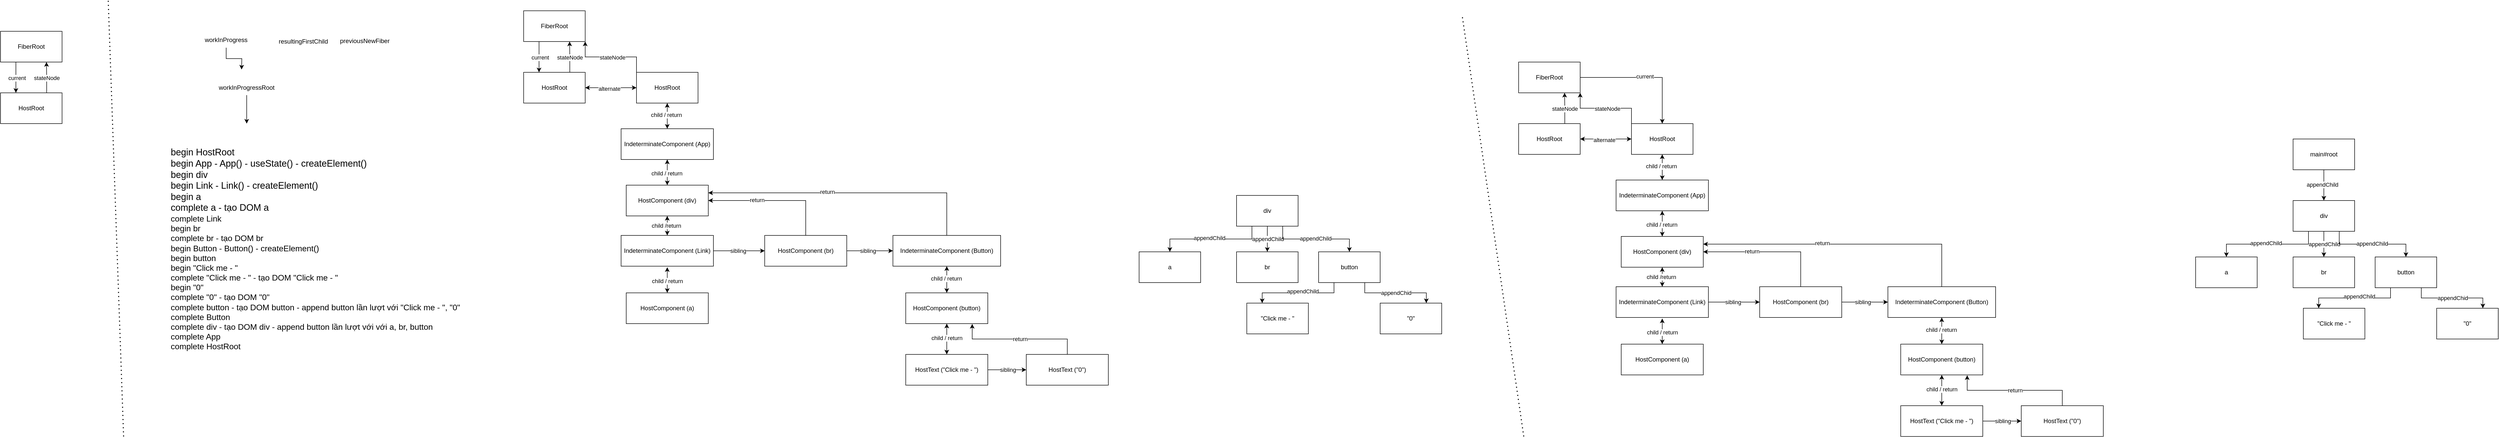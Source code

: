 <mxfile version="24.7.17">
  <diagram id="R2lEEEUBdFMjLlhIrx00" name="Page-1">
    <mxGraphModel dx="1376" dy="541" grid="1" gridSize="10" guides="1" tooltips="1" connect="1" arrows="1" fold="1" page="1" pageScale="1" pageWidth="850" pageHeight="1100" math="0" shadow="0" extFonts="Permanent Marker^https://fonts.googleapis.com/css?family=Permanent+Marker">
      <root>
        <mxCell id="0" />
        <mxCell id="1" parent="0" />
        <mxCell id="dUaIV0kOqCtZzh9622oY-28" style="edgeStyle=orthogonalEdgeStyle;rounded=0;orthogonalLoop=1;jettySize=auto;html=1;exitX=0.25;exitY=1;exitDx=0;exitDy=0;entryX=0.25;entryY=0;entryDx=0;entryDy=0;" edge="1" parent="1" source="dUaIV0kOqCtZzh9622oY-21" target="dUaIV0kOqCtZzh9622oY-22">
          <mxGeometry relative="1" as="geometry" />
        </mxCell>
        <mxCell id="dUaIV0kOqCtZzh9622oY-29" value="current" style="edgeLabel;html=1;align=center;verticalAlign=middle;resizable=0;points=[];" vertex="1" connectable="0" parent="dUaIV0kOqCtZzh9622oY-28">
          <mxGeometry x="0.009" y="2" relative="1" as="geometry">
            <mxPoint as="offset" />
          </mxGeometry>
        </mxCell>
        <mxCell id="dUaIV0kOqCtZzh9622oY-21" value="FiberRoot" style="rounded=0;whiteSpace=wrap;html=1;" vertex="1" parent="1">
          <mxGeometry x="530" y="120" width="120" height="60" as="geometry" />
        </mxCell>
        <mxCell id="dUaIV0kOqCtZzh9622oY-26" style="edgeStyle=orthogonalEdgeStyle;rounded=0;orthogonalLoop=1;jettySize=auto;html=1;exitX=0.75;exitY=0;exitDx=0;exitDy=0;" edge="1" parent="1" source="dUaIV0kOqCtZzh9622oY-22">
          <mxGeometry relative="1" as="geometry">
            <mxPoint x="619.571" y="180.0" as="targetPoint" />
          </mxGeometry>
        </mxCell>
        <mxCell id="dUaIV0kOqCtZzh9622oY-27" value="stateNode" style="edgeLabel;html=1;align=center;verticalAlign=middle;resizable=0;points=[];" vertex="1" connectable="0" parent="dUaIV0kOqCtZzh9622oY-26">
          <mxGeometry x="0.007" relative="1" as="geometry">
            <mxPoint y="1" as="offset" />
          </mxGeometry>
        </mxCell>
        <mxCell id="dUaIV0kOqCtZzh9622oY-22" value="HostRoot" style="rounded=0;whiteSpace=wrap;html=1;" vertex="1" parent="1">
          <mxGeometry x="530" y="240" width="120" height="60" as="geometry" />
        </mxCell>
        <mxCell id="dUaIV0kOqCtZzh9622oY-30" style="edgeStyle=orthogonalEdgeStyle;rounded=0;orthogonalLoop=1;jettySize=auto;html=1;exitX=0.25;exitY=1;exitDx=0;exitDy=0;entryX=0.25;entryY=0;entryDx=0;entryDy=0;" edge="1" parent="1" source="dUaIV0kOqCtZzh9622oY-32" target="dUaIV0kOqCtZzh9622oY-35">
          <mxGeometry relative="1" as="geometry" />
        </mxCell>
        <mxCell id="dUaIV0kOqCtZzh9622oY-31" value="current" style="edgeLabel;html=1;align=center;verticalAlign=middle;resizable=0;points=[];" vertex="1" connectable="0" parent="dUaIV0kOqCtZzh9622oY-30">
          <mxGeometry x="0.009" y="2" relative="1" as="geometry">
            <mxPoint as="offset" />
          </mxGeometry>
        </mxCell>
        <mxCell id="dUaIV0kOqCtZzh9622oY-32" value="FiberRoot" style="rounded=0;whiteSpace=wrap;html=1;" vertex="1" parent="1">
          <mxGeometry x="1550" y="80" width="120" height="60" as="geometry" />
        </mxCell>
        <mxCell id="dUaIV0kOqCtZzh9622oY-33" style="edgeStyle=orthogonalEdgeStyle;rounded=0;orthogonalLoop=1;jettySize=auto;html=1;exitX=0.75;exitY=0;exitDx=0;exitDy=0;" edge="1" parent="1" source="dUaIV0kOqCtZzh9622oY-35">
          <mxGeometry relative="1" as="geometry">
            <mxPoint x="1639.571" y="140.0" as="targetPoint" />
          </mxGeometry>
        </mxCell>
        <mxCell id="dUaIV0kOqCtZzh9622oY-34" value="stateNode" style="edgeLabel;html=1;align=center;verticalAlign=middle;resizable=0;points=[];" vertex="1" connectable="0" parent="dUaIV0kOqCtZzh9622oY-33">
          <mxGeometry x="0.007" relative="1" as="geometry">
            <mxPoint y="1" as="offset" />
          </mxGeometry>
        </mxCell>
        <mxCell id="dUaIV0kOqCtZzh9622oY-35" value="HostRoot" style="rounded=0;whiteSpace=wrap;html=1;" vertex="1" parent="1">
          <mxGeometry x="1550" y="200" width="120" height="60" as="geometry" />
        </mxCell>
        <mxCell id="dUaIV0kOqCtZzh9622oY-37" style="edgeStyle=orthogonalEdgeStyle;rounded=0;orthogonalLoop=1;jettySize=auto;html=1;exitX=0.5;exitY=1;exitDx=0;exitDy=0;" edge="1" parent="1" source="dUaIV0kOqCtZzh9622oY-36">
          <mxGeometry relative="1" as="geometry">
            <mxPoint x="1010" y="300.005" as="targetPoint" />
          </mxGeometry>
        </mxCell>
        <mxCell id="dUaIV0kOqCtZzh9622oY-36" value="workInProgressRoot" style="text;html=1;align=center;verticalAlign=middle;whiteSpace=wrap;rounded=0;" vertex="1" parent="1">
          <mxGeometry x="950" y="214.55" width="120" height="30" as="geometry" />
        </mxCell>
        <mxCell id="dUaIV0kOqCtZzh9622oY-38" value="HostRoot" style="whiteSpace=wrap;html=1;" vertex="1" parent="1">
          <mxGeometry x="1770" y="200" width="120" height="60" as="geometry" />
        </mxCell>
        <mxCell id="dUaIV0kOqCtZzh9622oY-39" value="workInProgress" style="text;html=1;align=center;verticalAlign=middle;whiteSpace=wrap;rounded=0;" vertex="1" parent="1">
          <mxGeometry x="910" y="122" width="120" height="30" as="geometry" />
        </mxCell>
        <mxCell id="dUaIV0kOqCtZzh9622oY-41" value="" style="endArrow=classic;startArrow=classic;html=1;rounded=0;entryX=0;entryY=0.5;entryDx=0;entryDy=0;" edge="1" parent="1" target="dUaIV0kOqCtZzh9622oY-38">
          <mxGeometry width="50" height="50" relative="1" as="geometry">
            <mxPoint x="1670" y="230" as="sourcePoint" />
            <mxPoint x="1720" y="180" as="targetPoint" />
          </mxGeometry>
        </mxCell>
        <mxCell id="dUaIV0kOqCtZzh9622oY-42" value="alternate" style="edgeLabel;html=1;align=center;verticalAlign=middle;resizable=0;points=[];" vertex="1" connectable="0" parent="dUaIV0kOqCtZzh9622oY-41">
          <mxGeometry x="-0.075" y="-2" relative="1" as="geometry">
            <mxPoint as="offset" />
          </mxGeometry>
        </mxCell>
        <mxCell id="dUaIV0kOqCtZzh9622oY-43" style="edgeStyle=orthogonalEdgeStyle;rounded=0;orthogonalLoop=1;jettySize=auto;html=1;exitX=0;exitY=0;exitDx=0;exitDy=0;entryX=1;entryY=1;entryDx=0;entryDy=0;" edge="1" parent="1" source="dUaIV0kOqCtZzh9622oY-38" target="dUaIV0kOqCtZzh9622oY-32">
          <mxGeometry relative="1" as="geometry">
            <mxPoint x="1668" y="150" as="targetPoint" />
          </mxGeometry>
        </mxCell>
        <mxCell id="dUaIV0kOqCtZzh9622oY-44" value="stateNode" style="edgeLabel;html=1;align=center;verticalAlign=middle;resizable=0;points=[];" vertex="1" connectable="0" parent="dUaIV0kOqCtZzh9622oY-43">
          <mxGeometry x="-0.037" y="1" relative="1" as="geometry">
            <mxPoint as="offset" />
          </mxGeometry>
        </mxCell>
        <mxCell id="dUaIV0kOqCtZzh9622oY-45" value="IndeterminateComponent (App)" style="whiteSpace=wrap;html=1;" vertex="1" parent="1">
          <mxGeometry x="1740" y="310" width="180" height="60" as="geometry" />
        </mxCell>
        <mxCell id="dUaIV0kOqCtZzh9622oY-49" value="HostComponent (div)" style="whiteSpace=wrap;html=1;" vertex="1" parent="1">
          <mxGeometry x="1750" y="420" width="160" height="60" as="geometry" />
        </mxCell>
        <mxCell id="dUaIV0kOqCtZzh9622oY-53" value="resultingFirstChild" style="text;html=1;align=center;verticalAlign=middle;resizable=0;points=[];autosize=1;strokeColor=none;fillColor=none;" vertex="1" parent="1">
          <mxGeometry x="1060" y="124.55" width="120" height="30" as="geometry" />
        </mxCell>
        <mxCell id="dUaIV0kOqCtZzh9622oY-59" style="edgeStyle=orthogonalEdgeStyle;rounded=0;orthogonalLoop=1;jettySize=auto;html=1;exitX=1;exitY=0.5;exitDx=0;exitDy=0;entryX=0;entryY=0.5;entryDx=0;entryDy=0;" edge="1" parent="1" source="dUaIV0kOqCtZzh9622oY-54" target="dUaIV0kOqCtZzh9622oY-58">
          <mxGeometry relative="1" as="geometry" />
        </mxCell>
        <mxCell id="dUaIV0kOqCtZzh9622oY-60" value="sibling" style="edgeLabel;html=1;align=center;verticalAlign=middle;resizable=0;points=[];" vertex="1" connectable="0" parent="dUaIV0kOqCtZzh9622oY-59">
          <mxGeometry x="-0.052" relative="1" as="geometry">
            <mxPoint as="offset" />
          </mxGeometry>
        </mxCell>
        <mxCell id="dUaIV0kOqCtZzh9622oY-54" value="IndeterminateComponent (Link)" style="whiteSpace=wrap;html=1;" vertex="1" parent="1">
          <mxGeometry x="1740" y="518" width="180" height="60" as="geometry" />
        </mxCell>
        <mxCell id="dUaIV0kOqCtZzh9622oY-56" value="previousNewFiber" style="text;whiteSpace=wrap;" vertex="1" parent="1">
          <mxGeometry x="1190" y="124.55" width="110" height="30" as="geometry" />
        </mxCell>
        <mxCell id="dUaIV0kOqCtZzh9622oY-62" style="edgeStyle=orthogonalEdgeStyle;rounded=0;orthogonalLoop=1;jettySize=auto;html=1;exitX=1;exitY=0.5;exitDx=0;exitDy=0;entryX=0;entryY=0.5;entryDx=0;entryDy=0;" edge="1" parent="1" source="dUaIV0kOqCtZzh9622oY-58" target="dUaIV0kOqCtZzh9622oY-61">
          <mxGeometry relative="1" as="geometry" />
        </mxCell>
        <mxCell id="dUaIV0kOqCtZzh9622oY-64" value="sibling" style="edgeLabel;html=1;align=center;verticalAlign=middle;resizable=0;points=[];" vertex="1" connectable="0" parent="dUaIV0kOqCtZzh9622oY-62">
          <mxGeometry x="-0.088" relative="1" as="geometry">
            <mxPoint as="offset" />
          </mxGeometry>
        </mxCell>
        <mxCell id="dUaIV0kOqCtZzh9622oY-81" style="edgeStyle=orthogonalEdgeStyle;rounded=0;orthogonalLoop=1;jettySize=auto;html=1;exitX=0.5;exitY=0;exitDx=0;exitDy=0;entryX=1;entryY=0.5;entryDx=0;entryDy=0;" edge="1" parent="1" source="dUaIV0kOqCtZzh9622oY-58" target="dUaIV0kOqCtZzh9622oY-49">
          <mxGeometry relative="1" as="geometry" />
        </mxCell>
        <mxCell id="dUaIV0kOqCtZzh9622oY-82" value="return" style="edgeLabel;html=1;align=center;verticalAlign=middle;resizable=0;points=[];" vertex="1" connectable="0" parent="dUaIV0kOqCtZzh9622oY-81">
          <mxGeometry x="0.263" y="-1" relative="1" as="geometry">
            <mxPoint as="offset" />
          </mxGeometry>
        </mxCell>
        <mxCell id="dUaIV0kOqCtZzh9622oY-58" value="HostComponent (br)" style="whiteSpace=wrap;html=1;" vertex="1" parent="1">
          <mxGeometry x="2020" y="518" width="160" height="60" as="geometry" />
        </mxCell>
        <mxCell id="dUaIV0kOqCtZzh9622oY-96" style="edgeStyle=orthogonalEdgeStyle;rounded=0;orthogonalLoop=1;jettySize=auto;html=1;exitX=0.5;exitY=0;exitDx=0;exitDy=0;entryX=1;entryY=0.25;entryDx=0;entryDy=0;" edge="1" parent="1" source="dUaIV0kOqCtZzh9622oY-61" target="dUaIV0kOqCtZzh9622oY-49">
          <mxGeometry relative="1" as="geometry" />
        </mxCell>
        <mxCell id="dUaIV0kOqCtZzh9622oY-97" value="return" style="edgeLabel;html=1;align=center;verticalAlign=middle;resizable=0;points=[];" vertex="1" connectable="0" parent="dUaIV0kOqCtZzh9622oY-96">
          <mxGeometry x="0.156" y="-2" relative="1" as="geometry">
            <mxPoint as="offset" />
          </mxGeometry>
        </mxCell>
        <mxCell id="dUaIV0kOqCtZzh9622oY-61" value="IndeterminateComponent (Button)" style="whiteSpace=wrap;html=1;" vertex="1" parent="1">
          <mxGeometry x="2270" y="518" width="210" height="60" as="geometry" />
        </mxCell>
        <mxCell id="dUaIV0kOqCtZzh9622oY-67" value="HostComponent (a)" style="whiteSpace=wrap;html=1;" vertex="1" parent="1">
          <mxGeometry x="1750" y="630" width="160" height="60" as="geometry" />
        </mxCell>
        <mxCell id="dUaIV0kOqCtZzh9622oY-70" value="a" style="whiteSpace=wrap;html=1;" vertex="1" parent="1">
          <mxGeometry x="2750" y="550" width="120" height="60" as="geometry" />
        </mxCell>
        <mxCell id="dUaIV0kOqCtZzh9622oY-74" value="" style="endArrow=classic;startArrow=classic;html=1;rounded=0;exitX=0.5;exitY=0;exitDx=0;exitDy=0;" edge="1" parent="1" source="dUaIV0kOqCtZzh9622oY-67">
          <mxGeometry width="50" height="50" relative="1" as="geometry">
            <mxPoint x="1830" y="618" as="sourcePoint" />
            <mxPoint x="1830" y="580" as="targetPoint" />
          </mxGeometry>
        </mxCell>
        <mxCell id="dUaIV0kOqCtZzh9622oY-76" value="child / return" style="edgeLabel;html=1;align=center;verticalAlign=middle;resizable=0;points=[];" vertex="1" connectable="0" parent="dUaIV0kOqCtZzh9622oY-74">
          <mxGeometry x="-0.079" relative="1" as="geometry">
            <mxPoint as="offset" />
          </mxGeometry>
        </mxCell>
        <mxCell id="dUaIV0kOqCtZzh9622oY-77" value="&lt;font style=&quot;font-size: 18px;&quot;&gt;begin HostRoot&lt;/font&gt;&lt;div&gt;&lt;font style=&quot;font-size: 18px;&quot;&gt;begin App - App() - useState() - createElement()&lt;br&gt;begin div&lt;br&gt;begin Link - Link() - createElement()&lt;br&gt;begin a&lt;/font&gt;&lt;/div&gt;&lt;div&gt;&lt;font style=&quot;font-size: 18px;&quot;&gt;complete a - tạo DOM a&lt;/font&gt;&lt;/div&gt;&lt;div&gt;&lt;font size=&quot;3&quot;&gt;complete Link&lt;/font&gt;&lt;/div&gt;&lt;div style=&quot;&quot;&gt;&lt;font size=&quot;3&quot;&gt;begin br&lt;/font&gt;&lt;/div&gt;&lt;div&gt;&lt;font size=&quot;3&quot;&gt;complete br - tạo DOM br&lt;/font&gt;&lt;/div&gt;&lt;div&gt;&lt;font size=&quot;3&quot;&gt;begin Button - Button() - createElement()&lt;br&gt;begin button&lt;br&gt;begin &quot;Click me - &quot;&lt;br&gt;complete &quot;Click me - &quot; - tạo DOM &quot;Click me - &quot;&lt;br&gt;begin &quot;0&quot;&lt;br&gt;complete &quot;0&quot; - t&lt;/font&gt;&lt;span style=&quot;background-color: initial;&quot;&gt;&lt;font size=&quot;3&quot;&gt;ạo DOM &quot;0&quot;&lt;/font&gt;&lt;/span&gt;&lt;/div&gt;&lt;div&gt;&lt;span style=&quot;background-color: initial;&quot;&gt;&lt;font size=&quot;3&quot;&gt;complete button - t&lt;/font&gt;&lt;/span&gt;&lt;span style=&quot;background-color: initial;&quot;&gt;&lt;font size=&quot;3&quot;&gt;ạo DOM button - append button l&lt;/font&gt;&lt;/span&gt;&lt;span style=&quot;background-color: initial;&quot;&gt;&lt;font size=&quot;3&quot;&gt;ần l&lt;/font&gt;&lt;/span&gt;&lt;span style=&quot;background-color: initial;&quot;&gt;&lt;font size=&quot;3&quot;&gt;ư&lt;/font&gt;&lt;/span&gt;&lt;span style=&quot;background-color: initial;&quot;&gt;&lt;font size=&quot;3&quot;&gt;ợt&amp;nbsp;&lt;/font&gt;&lt;/span&gt;&lt;span style=&quot;background-color: initial;&quot;&gt;&lt;font size=&quot;3&quot;&gt;v&lt;/font&gt;&lt;/span&gt;&lt;span style=&quot;background-color: initial;&quot;&gt;&lt;font size=&quot;3&quot;&gt;ới &quot;Click me - &quot;,&lt;/font&gt;&lt;/span&gt;&lt;span style=&quot;background-color: initial;&quot;&gt;&lt;font size=&quot;3&quot;&gt;&amp;nbsp;&quot;0&quot;&lt;/font&gt;&lt;/span&gt;&lt;/div&gt;&lt;div&gt;&lt;span style=&quot;background-color: initial;&quot;&gt;&lt;font size=&quot;3&quot;&gt;complete Button&lt;/font&gt;&lt;/span&gt;&lt;/div&gt;&lt;div&gt;&lt;span style=&quot;background-color: initial;&quot;&gt;&lt;font size=&quot;3&quot;&gt;complete div - t&lt;/font&gt;&lt;/span&gt;&lt;span style=&quot;background-color: initial;&quot;&gt;&lt;font size=&quot;3&quot;&gt;ạo DOM div - append button l&lt;/font&gt;&lt;/span&gt;&lt;span style=&quot;background-color: initial;&quot;&gt;&lt;font size=&quot;3&quot;&gt;ần l&lt;/font&gt;&lt;/span&gt;&lt;span style=&quot;background-color: initial;&quot;&gt;&lt;font size=&quot;3&quot;&gt;ư&lt;/font&gt;&lt;/span&gt;&lt;span style=&quot;background-color: initial;&quot;&gt;&lt;font size=&quot;3&quot;&gt;ợt v&lt;/font&gt;&lt;/span&gt;&lt;span style=&quot;background-color: initial;&quot;&gt;&lt;font size=&quot;3&quot;&gt;ới&amp;nbsp;&lt;/font&gt;&lt;/span&gt;&lt;span style=&quot;background-color: initial;&quot;&gt;&lt;font size=&quot;3&quot;&gt;v&lt;/font&gt;&lt;/span&gt;&lt;span style=&quot;background-color: initial;&quot;&gt;&lt;font size=&quot;3&quot;&gt;ới a, br, button&lt;/font&gt;&lt;/span&gt;&lt;/div&gt;&lt;div&gt;&lt;span style=&quot;background-color: initial;&quot;&gt;&lt;font size=&quot;3&quot;&gt;complete App&lt;br&gt;complete H&lt;/font&gt;&lt;/span&gt;&lt;span style=&quot;background-color: initial;&quot;&gt;&lt;font size=&quot;3&quot;&gt;ostRoot&lt;/font&gt;&lt;/span&gt;&lt;/div&gt;" style="text;html=1;align=left;verticalAlign=middle;resizable=0;points=[];autosize=1;strokeColor=none;fillColor=none;" vertex="1" parent="1">
          <mxGeometry x="860" y="340" width="590" height="410" as="geometry" />
        </mxCell>
        <mxCell id="dUaIV0kOqCtZzh9622oY-83" value="br" style="whiteSpace=wrap;html=1;" vertex="1" parent="1">
          <mxGeometry x="2940" y="550" width="120" height="60" as="geometry" />
        </mxCell>
        <mxCell id="dUaIV0kOqCtZzh9622oY-88" value="HostComponent (button)" style="whiteSpace=wrap;html=1;" vertex="1" parent="1">
          <mxGeometry x="2295" y="630" width="160" height="60" as="geometry" />
        </mxCell>
        <mxCell id="dUaIV0kOqCtZzh9622oY-92" value="" style="endArrow=classic;startArrow=classic;html=1;rounded=0;exitX=0.5;exitY=0;exitDx=0;exitDy=0;entryX=0.5;entryY=1;entryDx=0;entryDy=0;" edge="1" parent="1" source="dUaIV0kOqCtZzh9622oY-88" target="dUaIV0kOqCtZzh9622oY-61">
          <mxGeometry width="50" height="50" relative="1" as="geometry">
            <mxPoint x="2330" y="628" as="sourcePoint" />
            <mxPoint x="2370" y="590" as="targetPoint" />
          </mxGeometry>
        </mxCell>
        <mxCell id="dUaIV0kOqCtZzh9622oY-93" value="child / return" style="edgeLabel;html=1;align=center;verticalAlign=middle;resizable=0;points=[];" vertex="1" connectable="0" parent="dUaIV0kOqCtZzh9622oY-92">
          <mxGeometry x="0.082" y="1" relative="1" as="geometry">
            <mxPoint as="offset" />
          </mxGeometry>
        </mxCell>
        <mxCell id="dUaIV0kOqCtZzh9622oY-98" value="" style="endArrow=classic;startArrow=classic;html=1;rounded=0;entryX=0.5;entryY=1;entryDx=0;entryDy=0;exitX=0.5;exitY=0;exitDx=0;exitDy=0;" edge="1" parent="1" source="dUaIV0kOqCtZzh9622oY-54" target="dUaIV0kOqCtZzh9622oY-49">
          <mxGeometry width="50" height="50" relative="1" as="geometry">
            <mxPoint x="2180" y="510" as="sourcePoint" />
            <mxPoint x="2230" y="460" as="targetPoint" />
          </mxGeometry>
        </mxCell>
        <mxCell id="dUaIV0kOqCtZzh9622oY-99" value="child /return" style="edgeLabel;html=1;align=center;verticalAlign=middle;resizable=0;points=[];" vertex="1" connectable="0" parent="dUaIV0kOqCtZzh9622oY-98">
          <mxGeometry x="0.023" y="2" relative="1" as="geometry">
            <mxPoint as="offset" />
          </mxGeometry>
        </mxCell>
        <mxCell id="dUaIV0kOqCtZzh9622oY-100" value="" style="endArrow=classic;startArrow=classic;html=1;rounded=0;entryX=0.5;entryY=1;entryDx=0;entryDy=0;" edge="1" parent="1" source="dUaIV0kOqCtZzh9622oY-49" target="dUaIV0kOqCtZzh9622oY-45">
          <mxGeometry width="50" height="50" relative="1" as="geometry">
            <mxPoint x="2180" y="510" as="sourcePoint" />
            <mxPoint x="2230" y="460" as="targetPoint" />
          </mxGeometry>
        </mxCell>
        <mxCell id="dUaIV0kOqCtZzh9622oY-101" value="child / return" style="edgeLabel;html=1;align=center;verticalAlign=middle;resizable=0;points=[];" vertex="1" connectable="0" parent="dUaIV0kOqCtZzh9622oY-100">
          <mxGeometry x="-0.07" y="1" relative="1" as="geometry">
            <mxPoint as="offset" />
          </mxGeometry>
        </mxCell>
        <mxCell id="dUaIV0kOqCtZzh9622oY-102" value="" style="endArrow=classic;startArrow=classic;html=1;rounded=0;entryX=0.5;entryY=1;entryDx=0;entryDy=0;" edge="1" parent="1" source="dUaIV0kOqCtZzh9622oY-45" target="dUaIV0kOqCtZzh9622oY-38">
          <mxGeometry width="50" height="50" relative="1" as="geometry">
            <mxPoint x="2020" y="410" as="sourcePoint" />
            <mxPoint x="2070" y="360" as="targetPoint" />
          </mxGeometry>
        </mxCell>
        <mxCell id="dUaIV0kOqCtZzh9622oY-103" value="child / return" style="edgeLabel;html=1;align=center;verticalAlign=middle;resizable=0;points=[];" vertex="1" connectable="0" parent="dUaIV0kOqCtZzh9622oY-102">
          <mxGeometry x="0.092" y="2" relative="1" as="geometry">
            <mxPoint as="offset" />
          </mxGeometry>
        </mxCell>
        <mxCell id="dUaIV0kOqCtZzh9622oY-112" style="edgeStyle=orthogonalEdgeStyle;rounded=0;orthogonalLoop=1;jettySize=auto;html=1;exitX=1;exitY=0.5;exitDx=0;exitDy=0;entryX=0;entryY=0.5;entryDx=0;entryDy=0;" edge="1" parent="1" source="dUaIV0kOqCtZzh9622oY-104" target="dUaIV0kOqCtZzh9622oY-109">
          <mxGeometry relative="1" as="geometry" />
        </mxCell>
        <mxCell id="dUaIV0kOqCtZzh9622oY-113" value="sibling" style="edgeLabel;html=1;align=center;verticalAlign=middle;resizable=0;points=[];" vertex="1" connectable="0" parent="dUaIV0kOqCtZzh9622oY-112">
          <mxGeometry x="0.023" relative="1" as="geometry">
            <mxPoint as="offset" />
          </mxGeometry>
        </mxCell>
        <mxCell id="dUaIV0kOqCtZzh9622oY-104" value="HostText (&quot;Click me - &quot;)" style="whiteSpace=wrap;html=1;" vertex="1" parent="1">
          <mxGeometry x="2295" y="750" width="160" height="60" as="geometry" />
        </mxCell>
        <mxCell id="dUaIV0kOqCtZzh9622oY-107" value="" style="endArrow=classic;startArrow=classic;html=1;rounded=0;entryX=0.5;entryY=1;entryDx=0;entryDy=0;exitX=0.5;exitY=0;exitDx=0;exitDy=0;" edge="1" parent="1" source="dUaIV0kOqCtZzh9622oY-104" target="dUaIV0kOqCtZzh9622oY-88">
          <mxGeometry width="50" height="50" relative="1" as="geometry">
            <mxPoint x="2375" y="740" as="sourcePoint" />
            <mxPoint x="2410" y="620" as="targetPoint" />
          </mxGeometry>
        </mxCell>
        <mxCell id="dUaIV0kOqCtZzh9622oY-108" value="child / return" style="edgeLabel;html=1;align=center;verticalAlign=middle;resizable=0;points=[];" vertex="1" connectable="0" parent="dUaIV0kOqCtZzh9622oY-107">
          <mxGeometry x="0.091" relative="1" as="geometry">
            <mxPoint as="offset" />
          </mxGeometry>
        </mxCell>
        <mxCell id="dUaIV0kOqCtZzh9622oY-109" value="HostText (&quot;0&quot;)" style="whiteSpace=wrap;html=1;" vertex="1" parent="1">
          <mxGeometry x="2530" y="750" width="160" height="60" as="geometry" />
        </mxCell>
        <mxCell id="dUaIV0kOqCtZzh9622oY-110" style="edgeStyle=orthogonalEdgeStyle;rounded=0;orthogonalLoop=1;jettySize=auto;html=1;exitX=0.5;exitY=0;exitDx=0;exitDy=0;entryX=0.81;entryY=1.011;entryDx=0;entryDy=0;entryPerimeter=0;" edge="1" parent="1" source="dUaIV0kOqCtZzh9622oY-109" target="dUaIV0kOqCtZzh9622oY-88">
          <mxGeometry relative="1" as="geometry" />
        </mxCell>
        <mxCell id="dUaIV0kOqCtZzh9622oY-111" value="return" style="edgeLabel;html=1;align=center;verticalAlign=middle;resizable=0;points=[];" vertex="1" connectable="0" parent="dUaIV0kOqCtZzh9622oY-110">
          <mxGeometry x="0.003" relative="1" as="geometry">
            <mxPoint as="offset" />
          </mxGeometry>
        </mxCell>
        <mxCell id="dUaIV0kOqCtZzh9622oY-114" value="&quot;Click me - &quot;" style="whiteSpace=wrap;html=1;" vertex="1" parent="1">
          <mxGeometry x="2960" y="650" width="120" height="60" as="geometry" />
        </mxCell>
        <mxCell id="dUaIV0kOqCtZzh9622oY-117" style="edgeStyle=orthogonalEdgeStyle;rounded=0;orthogonalLoop=1;jettySize=auto;html=1;exitX=0.5;exitY=1;exitDx=0;exitDy=0;" edge="1" parent="1" source="dUaIV0kOqCtZzh9622oY-39">
          <mxGeometry relative="1" as="geometry">
            <mxPoint x="1000" y="194.55" as="targetPoint" />
          </mxGeometry>
        </mxCell>
        <mxCell id="dUaIV0kOqCtZzh9622oY-118" value="&quot;0&quot;" style="whiteSpace=wrap;html=1;" vertex="1" parent="1">
          <mxGeometry x="3220" y="650" width="120" height="60" as="geometry" />
        </mxCell>
        <mxCell id="dUaIV0kOqCtZzh9622oY-134" style="edgeStyle=orthogonalEdgeStyle;rounded=0;orthogonalLoop=1;jettySize=auto;html=1;exitX=0.25;exitY=1;exitDx=0;exitDy=0;entryX=0.25;entryY=0;entryDx=0;entryDy=0;" edge="1" parent="1" source="dUaIV0kOqCtZzh9622oY-123" target="dUaIV0kOqCtZzh9622oY-114">
          <mxGeometry relative="1" as="geometry" />
        </mxCell>
        <mxCell id="dUaIV0kOqCtZzh9622oY-135" value="appendChild" style="edgeLabel;html=1;align=center;verticalAlign=middle;resizable=0;points=[];" vertex="1" connectable="0" parent="dUaIV0kOqCtZzh9622oY-134">
          <mxGeometry x="-0.099" y="-3" relative="1" as="geometry">
            <mxPoint as="offset" />
          </mxGeometry>
        </mxCell>
        <mxCell id="dUaIV0kOqCtZzh9622oY-154" style="edgeStyle=orthogonalEdgeStyle;rounded=0;orthogonalLoop=1;jettySize=auto;html=1;exitX=0.75;exitY=1;exitDx=0;exitDy=0;entryX=0.75;entryY=0;entryDx=0;entryDy=0;" edge="1" parent="1" source="dUaIV0kOqCtZzh9622oY-123" target="dUaIV0kOqCtZzh9622oY-118">
          <mxGeometry relative="1" as="geometry" />
        </mxCell>
        <mxCell id="dUaIV0kOqCtZzh9622oY-155" value="appendChid" style="edgeLabel;html=1;align=center;verticalAlign=middle;resizable=0;points=[];" vertex="1" connectable="0" parent="dUaIV0kOqCtZzh9622oY-154">
          <mxGeometry x="0.004" relative="1" as="geometry">
            <mxPoint as="offset" />
          </mxGeometry>
        </mxCell>
        <mxCell id="dUaIV0kOqCtZzh9622oY-123" value="button" style="whiteSpace=wrap;html=1;" vertex="1" parent="1">
          <mxGeometry x="3100" y="550" width="120" height="60" as="geometry" />
        </mxCell>
        <mxCell id="dUaIV0kOqCtZzh9622oY-142" style="edgeStyle=orthogonalEdgeStyle;rounded=0;orthogonalLoop=1;jettySize=auto;html=1;exitX=0.5;exitY=1;exitDx=0;exitDy=0;entryX=0.5;entryY=0;entryDx=0;entryDy=0;" edge="1" parent="1" source="dUaIV0kOqCtZzh9622oY-138" target="dUaIV0kOqCtZzh9622oY-83">
          <mxGeometry relative="1" as="geometry" />
        </mxCell>
        <mxCell id="dUaIV0kOqCtZzh9622oY-147" value="appendChild" style="edgeLabel;html=1;align=center;verticalAlign=middle;resizable=0;points=[];" vertex="1" connectable="0" parent="dUaIV0kOqCtZzh9622oY-142">
          <mxGeometry x="-0.025" y="1" relative="1" as="geometry">
            <mxPoint as="offset" />
          </mxGeometry>
        </mxCell>
        <mxCell id="dUaIV0kOqCtZzh9622oY-144" style="edgeStyle=orthogonalEdgeStyle;rounded=0;orthogonalLoop=1;jettySize=auto;html=1;exitX=0.75;exitY=1;exitDx=0;exitDy=0;entryX=0.5;entryY=0;entryDx=0;entryDy=0;" edge="1" parent="1" source="dUaIV0kOqCtZzh9622oY-138" target="dUaIV0kOqCtZzh9622oY-123">
          <mxGeometry relative="1" as="geometry" />
        </mxCell>
        <mxCell id="dUaIV0kOqCtZzh9622oY-148" value="appendChild" style="edgeLabel;html=1;align=center;verticalAlign=middle;resizable=0;points=[];" vertex="1" connectable="0" parent="dUaIV0kOqCtZzh9622oY-144">
          <mxGeometry x="0.001" y="1" relative="1" as="geometry">
            <mxPoint x="-1" as="offset" />
          </mxGeometry>
        </mxCell>
        <mxCell id="dUaIV0kOqCtZzh9622oY-145" style="edgeStyle=orthogonalEdgeStyle;rounded=0;orthogonalLoop=1;jettySize=auto;html=1;exitX=0.25;exitY=1;exitDx=0;exitDy=0;entryX=0.5;entryY=0;entryDx=0;entryDy=0;" edge="1" parent="1" source="dUaIV0kOqCtZzh9622oY-138" target="dUaIV0kOqCtZzh9622oY-70">
          <mxGeometry relative="1" as="geometry" />
        </mxCell>
        <mxCell id="dUaIV0kOqCtZzh9622oY-146" value="appendChild" style="edgeLabel;html=1;align=center;verticalAlign=middle;resizable=0;points=[];" vertex="1" connectable="0" parent="dUaIV0kOqCtZzh9622oY-145">
          <mxGeometry x="0.027" y="-2" relative="1" as="geometry">
            <mxPoint as="offset" />
          </mxGeometry>
        </mxCell>
        <mxCell id="dUaIV0kOqCtZzh9622oY-138" value="div" style="whiteSpace=wrap;html=1;" vertex="1" parent="1">
          <mxGeometry x="2940" y="440" width="120" height="60" as="geometry" />
        </mxCell>
        <mxCell id="dUaIV0kOqCtZzh9622oY-186" style="edgeStyle=orthogonalEdgeStyle;rounded=0;orthogonalLoop=1;jettySize=auto;html=1;exitX=1;exitY=0.5;exitDx=0;exitDy=0;entryX=0.5;entryY=0;entryDx=0;entryDy=0;" edge="1" parent="1" source="dUaIV0kOqCtZzh9622oY-188" target="dUaIV0kOqCtZzh9622oY-192">
          <mxGeometry relative="1" as="geometry" />
        </mxCell>
        <mxCell id="dUaIV0kOqCtZzh9622oY-187" value="current" style="edgeLabel;html=1;align=center;verticalAlign=middle;resizable=0;points=[];" vertex="1" connectable="0" parent="dUaIV0kOqCtZzh9622oY-186">
          <mxGeometry x="0.009" y="2" relative="1" as="geometry">
            <mxPoint as="offset" />
          </mxGeometry>
        </mxCell>
        <mxCell id="dUaIV0kOqCtZzh9622oY-188" value="FiberRoot" style="rounded=0;whiteSpace=wrap;html=1;" vertex="1" parent="1">
          <mxGeometry x="3490" y="180" width="120" height="60" as="geometry" />
        </mxCell>
        <mxCell id="dUaIV0kOqCtZzh9622oY-189" style="edgeStyle=orthogonalEdgeStyle;rounded=0;orthogonalLoop=1;jettySize=auto;html=1;exitX=0.75;exitY=0;exitDx=0;exitDy=0;" edge="1" parent="1" source="dUaIV0kOqCtZzh9622oY-191">
          <mxGeometry relative="1" as="geometry">
            <mxPoint x="3579.571" y="240.0" as="targetPoint" />
          </mxGeometry>
        </mxCell>
        <mxCell id="dUaIV0kOqCtZzh9622oY-190" value="stateNode" style="edgeLabel;html=1;align=center;verticalAlign=middle;resizable=0;points=[];" vertex="1" connectable="0" parent="dUaIV0kOqCtZzh9622oY-189">
          <mxGeometry x="0.007" relative="1" as="geometry">
            <mxPoint y="1" as="offset" />
          </mxGeometry>
        </mxCell>
        <mxCell id="dUaIV0kOqCtZzh9622oY-191" value="HostRoot" style="rounded=0;whiteSpace=wrap;html=1;" vertex="1" parent="1">
          <mxGeometry x="3490" y="300" width="120" height="60" as="geometry" />
        </mxCell>
        <mxCell id="dUaIV0kOqCtZzh9622oY-192" value="HostRoot" style="whiteSpace=wrap;html=1;" vertex="1" parent="1">
          <mxGeometry x="3710" y="300" width="120" height="60" as="geometry" />
        </mxCell>
        <mxCell id="dUaIV0kOqCtZzh9622oY-193" value="" style="endArrow=classic;startArrow=classic;html=1;rounded=0;entryX=0;entryY=0.5;entryDx=0;entryDy=0;" edge="1" parent="1" target="dUaIV0kOqCtZzh9622oY-192">
          <mxGeometry width="50" height="50" relative="1" as="geometry">
            <mxPoint x="3610" y="330" as="sourcePoint" />
            <mxPoint x="3660" y="280" as="targetPoint" />
          </mxGeometry>
        </mxCell>
        <mxCell id="dUaIV0kOqCtZzh9622oY-194" value="alternate" style="edgeLabel;html=1;align=center;verticalAlign=middle;resizable=0;points=[];" vertex="1" connectable="0" parent="dUaIV0kOqCtZzh9622oY-193">
          <mxGeometry x="-0.075" y="-2" relative="1" as="geometry">
            <mxPoint as="offset" />
          </mxGeometry>
        </mxCell>
        <mxCell id="dUaIV0kOqCtZzh9622oY-195" style="edgeStyle=orthogonalEdgeStyle;rounded=0;orthogonalLoop=1;jettySize=auto;html=1;exitX=0;exitY=0;exitDx=0;exitDy=0;entryX=1;entryY=1;entryDx=0;entryDy=0;" edge="1" parent="1" source="dUaIV0kOqCtZzh9622oY-192" target="dUaIV0kOqCtZzh9622oY-188">
          <mxGeometry relative="1" as="geometry">
            <mxPoint x="3608" y="250" as="targetPoint" />
          </mxGeometry>
        </mxCell>
        <mxCell id="dUaIV0kOqCtZzh9622oY-196" value="stateNode" style="edgeLabel;html=1;align=center;verticalAlign=middle;resizable=0;points=[];" vertex="1" connectable="0" parent="dUaIV0kOqCtZzh9622oY-195">
          <mxGeometry x="-0.037" y="1" relative="1" as="geometry">
            <mxPoint as="offset" />
          </mxGeometry>
        </mxCell>
        <mxCell id="dUaIV0kOqCtZzh9622oY-197" value="IndeterminateComponent (App)" style="whiteSpace=wrap;html=1;" vertex="1" parent="1">
          <mxGeometry x="3680" y="410" width="180" height="60" as="geometry" />
        </mxCell>
        <mxCell id="dUaIV0kOqCtZzh9622oY-198" value="HostComponent (div)" style="whiteSpace=wrap;html=1;" vertex="1" parent="1">
          <mxGeometry x="3690" y="520" width="160" height="60" as="geometry" />
        </mxCell>
        <mxCell id="dUaIV0kOqCtZzh9622oY-199" style="edgeStyle=orthogonalEdgeStyle;rounded=0;orthogonalLoop=1;jettySize=auto;html=1;exitX=1;exitY=0.5;exitDx=0;exitDy=0;entryX=0;entryY=0.5;entryDx=0;entryDy=0;" edge="1" parent="1" source="dUaIV0kOqCtZzh9622oY-201" target="dUaIV0kOqCtZzh9622oY-206">
          <mxGeometry relative="1" as="geometry" />
        </mxCell>
        <mxCell id="dUaIV0kOqCtZzh9622oY-200" value="sibling" style="edgeLabel;html=1;align=center;verticalAlign=middle;resizable=0;points=[];" vertex="1" connectable="0" parent="dUaIV0kOqCtZzh9622oY-199">
          <mxGeometry x="-0.052" relative="1" as="geometry">
            <mxPoint as="offset" />
          </mxGeometry>
        </mxCell>
        <mxCell id="dUaIV0kOqCtZzh9622oY-201" value="IndeterminateComponent (Link)" style="whiteSpace=wrap;html=1;" vertex="1" parent="1">
          <mxGeometry x="3680" y="618" width="180" height="60" as="geometry" />
        </mxCell>
        <mxCell id="dUaIV0kOqCtZzh9622oY-202" style="edgeStyle=orthogonalEdgeStyle;rounded=0;orthogonalLoop=1;jettySize=auto;html=1;exitX=1;exitY=0.5;exitDx=0;exitDy=0;entryX=0;entryY=0.5;entryDx=0;entryDy=0;" edge="1" parent="1" source="dUaIV0kOqCtZzh9622oY-206" target="dUaIV0kOqCtZzh9622oY-209">
          <mxGeometry relative="1" as="geometry" />
        </mxCell>
        <mxCell id="dUaIV0kOqCtZzh9622oY-203" value="sibling" style="edgeLabel;html=1;align=center;verticalAlign=middle;resizable=0;points=[];" vertex="1" connectable="0" parent="dUaIV0kOqCtZzh9622oY-202">
          <mxGeometry x="-0.088" relative="1" as="geometry">
            <mxPoint as="offset" />
          </mxGeometry>
        </mxCell>
        <mxCell id="dUaIV0kOqCtZzh9622oY-204" style="edgeStyle=orthogonalEdgeStyle;rounded=0;orthogonalLoop=1;jettySize=auto;html=1;exitX=0.5;exitY=0;exitDx=0;exitDy=0;entryX=1;entryY=0.5;entryDx=0;entryDy=0;" edge="1" parent="1" source="dUaIV0kOqCtZzh9622oY-206" target="dUaIV0kOqCtZzh9622oY-198">
          <mxGeometry relative="1" as="geometry" />
        </mxCell>
        <mxCell id="dUaIV0kOqCtZzh9622oY-205" value="return" style="edgeLabel;html=1;align=center;verticalAlign=middle;resizable=0;points=[];" vertex="1" connectable="0" parent="dUaIV0kOqCtZzh9622oY-204">
          <mxGeometry x="0.263" y="-1" relative="1" as="geometry">
            <mxPoint as="offset" />
          </mxGeometry>
        </mxCell>
        <mxCell id="dUaIV0kOqCtZzh9622oY-206" value="HostComponent (br)" style="whiteSpace=wrap;html=1;" vertex="1" parent="1">
          <mxGeometry x="3960" y="618" width="160" height="60" as="geometry" />
        </mxCell>
        <mxCell id="dUaIV0kOqCtZzh9622oY-207" style="edgeStyle=orthogonalEdgeStyle;rounded=0;orthogonalLoop=1;jettySize=auto;html=1;exitX=0.5;exitY=0;exitDx=0;exitDy=0;entryX=1;entryY=0.25;entryDx=0;entryDy=0;" edge="1" parent="1" source="dUaIV0kOqCtZzh9622oY-209" target="dUaIV0kOqCtZzh9622oY-198">
          <mxGeometry relative="1" as="geometry" />
        </mxCell>
        <mxCell id="dUaIV0kOqCtZzh9622oY-208" value="return" style="edgeLabel;html=1;align=center;verticalAlign=middle;resizable=0;points=[];" vertex="1" connectable="0" parent="dUaIV0kOqCtZzh9622oY-207">
          <mxGeometry x="0.156" y="-2" relative="1" as="geometry">
            <mxPoint as="offset" />
          </mxGeometry>
        </mxCell>
        <mxCell id="dUaIV0kOqCtZzh9622oY-209" value="IndeterminateComponent (Button)" style="whiteSpace=wrap;html=1;" vertex="1" parent="1">
          <mxGeometry x="4210" y="618" width="210" height="60" as="geometry" />
        </mxCell>
        <mxCell id="dUaIV0kOqCtZzh9622oY-210" value="HostComponent (a)" style="whiteSpace=wrap;html=1;" vertex="1" parent="1">
          <mxGeometry x="3690" y="730" width="160" height="60" as="geometry" />
        </mxCell>
        <mxCell id="dUaIV0kOqCtZzh9622oY-211" value="" style="endArrow=classic;startArrow=classic;html=1;rounded=0;exitX=0.5;exitY=0;exitDx=0;exitDy=0;" edge="1" parent="1" source="dUaIV0kOqCtZzh9622oY-210">
          <mxGeometry width="50" height="50" relative="1" as="geometry">
            <mxPoint x="3770" y="718" as="sourcePoint" />
            <mxPoint x="3770" y="680" as="targetPoint" />
          </mxGeometry>
        </mxCell>
        <mxCell id="dUaIV0kOqCtZzh9622oY-212" value="child / return" style="edgeLabel;html=1;align=center;verticalAlign=middle;resizable=0;points=[];" vertex="1" connectable="0" parent="dUaIV0kOqCtZzh9622oY-211">
          <mxGeometry x="-0.079" relative="1" as="geometry">
            <mxPoint as="offset" />
          </mxGeometry>
        </mxCell>
        <mxCell id="dUaIV0kOqCtZzh9622oY-213" value="HostComponent (button)" style="whiteSpace=wrap;html=1;" vertex="1" parent="1">
          <mxGeometry x="4235" y="730" width="160" height="60" as="geometry" />
        </mxCell>
        <mxCell id="dUaIV0kOqCtZzh9622oY-214" value="" style="endArrow=classic;startArrow=classic;html=1;rounded=0;exitX=0.5;exitY=0;exitDx=0;exitDy=0;entryX=0.5;entryY=1;entryDx=0;entryDy=0;" edge="1" parent="1" source="dUaIV0kOqCtZzh9622oY-213" target="dUaIV0kOqCtZzh9622oY-209">
          <mxGeometry width="50" height="50" relative="1" as="geometry">
            <mxPoint x="4270" y="728" as="sourcePoint" />
            <mxPoint x="4310" y="690" as="targetPoint" />
          </mxGeometry>
        </mxCell>
        <mxCell id="dUaIV0kOqCtZzh9622oY-215" value="child / return" style="edgeLabel;html=1;align=center;verticalAlign=middle;resizable=0;points=[];" vertex="1" connectable="0" parent="dUaIV0kOqCtZzh9622oY-214">
          <mxGeometry x="0.082" y="1" relative="1" as="geometry">
            <mxPoint as="offset" />
          </mxGeometry>
        </mxCell>
        <mxCell id="dUaIV0kOqCtZzh9622oY-216" value="" style="endArrow=classic;startArrow=classic;html=1;rounded=0;entryX=0.5;entryY=1;entryDx=0;entryDy=0;exitX=0.5;exitY=0;exitDx=0;exitDy=0;" edge="1" parent="1" source="dUaIV0kOqCtZzh9622oY-201" target="dUaIV0kOqCtZzh9622oY-198">
          <mxGeometry width="50" height="50" relative="1" as="geometry">
            <mxPoint x="4120" y="610" as="sourcePoint" />
            <mxPoint x="4170" y="560" as="targetPoint" />
          </mxGeometry>
        </mxCell>
        <mxCell id="dUaIV0kOqCtZzh9622oY-217" value="child /return" style="edgeLabel;html=1;align=center;verticalAlign=middle;resizable=0;points=[];" vertex="1" connectable="0" parent="dUaIV0kOqCtZzh9622oY-216">
          <mxGeometry x="0.023" y="2" relative="1" as="geometry">
            <mxPoint as="offset" />
          </mxGeometry>
        </mxCell>
        <mxCell id="dUaIV0kOqCtZzh9622oY-218" value="" style="endArrow=classic;startArrow=classic;html=1;rounded=0;entryX=0.5;entryY=1;entryDx=0;entryDy=0;" edge="1" parent="1" source="dUaIV0kOqCtZzh9622oY-198" target="dUaIV0kOqCtZzh9622oY-197">
          <mxGeometry width="50" height="50" relative="1" as="geometry">
            <mxPoint x="4120" y="610" as="sourcePoint" />
            <mxPoint x="4170" y="560" as="targetPoint" />
          </mxGeometry>
        </mxCell>
        <mxCell id="dUaIV0kOqCtZzh9622oY-219" value="child / return" style="edgeLabel;html=1;align=center;verticalAlign=middle;resizable=0;points=[];" vertex="1" connectable="0" parent="dUaIV0kOqCtZzh9622oY-218">
          <mxGeometry x="-0.07" y="1" relative="1" as="geometry">
            <mxPoint as="offset" />
          </mxGeometry>
        </mxCell>
        <mxCell id="dUaIV0kOqCtZzh9622oY-220" value="" style="endArrow=classic;startArrow=classic;html=1;rounded=0;entryX=0.5;entryY=1;entryDx=0;entryDy=0;" edge="1" parent="1" source="dUaIV0kOqCtZzh9622oY-197" target="dUaIV0kOqCtZzh9622oY-192">
          <mxGeometry width="50" height="50" relative="1" as="geometry">
            <mxPoint x="3960" y="510" as="sourcePoint" />
            <mxPoint x="4010" y="460" as="targetPoint" />
          </mxGeometry>
        </mxCell>
        <mxCell id="dUaIV0kOqCtZzh9622oY-221" value="child / return" style="edgeLabel;html=1;align=center;verticalAlign=middle;resizable=0;points=[];" vertex="1" connectable="0" parent="dUaIV0kOqCtZzh9622oY-220">
          <mxGeometry x="0.092" y="2" relative="1" as="geometry">
            <mxPoint as="offset" />
          </mxGeometry>
        </mxCell>
        <mxCell id="dUaIV0kOqCtZzh9622oY-222" style="edgeStyle=orthogonalEdgeStyle;rounded=0;orthogonalLoop=1;jettySize=auto;html=1;exitX=1;exitY=0.5;exitDx=0;exitDy=0;entryX=0;entryY=0.5;entryDx=0;entryDy=0;" edge="1" parent="1" source="dUaIV0kOqCtZzh9622oY-224" target="dUaIV0kOqCtZzh9622oY-227">
          <mxGeometry relative="1" as="geometry" />
        </mxCell>
        <mxCell id="dUaIV0kOqCtZzh9622oY-223" value="sibling" style="edgeLabel;html=1;align=center;verticalAlign=middle;resizable=0;points=[];" vertex="1" connectable="0" parent="dUaIV0kOqCtZzh9622oY-222">
          <mxGeometry x="0.023" relative="1" as="geometry">
            <mxPoint as="offset" />
          </mxGeometry>
        </mxCell>
        <mxCell id="dUaIV0kOqCtZzh9622oY-224" value="HostText (&quot;Click me - &quot;)" style="whiteSpace=wrap;html=1;" vertex="1" parent="1">
          <mxGeometry x="4235" y="850" width="160" height="60" as="geometry" />
        </mxCell>
        <mxCell id="dUaIV0kOqCtZzh9622oY-225" value="" style="endArrow=classic;startArrow=classic;html=1;rounded=0;entryX=0.5;entryY=1;entryDx=0;entryDy=0;exitX=0.5;exitY=0;exitDx=0;exitDy=0;" edge="1" parent="1" source="dUaIV0kOqCtZzh9622oY-224" target="dUaIV0kOqCtZzh9622oY-213">
          <mxGeometry width="50" height="50" relative="1" as="geometry">
            <mxPoint x="4315" y="840" as="sourcePoint" />
            <mxPoint x="4350" y="720" as="targetPoint" />
          </mxGeometry>
        </mxCell>
        <mxCell id="dUaIV0kOqCtZzh9622oY-226" value="child / return" style="edgeLabel;html=1;align=center;verticalAlign=middle;resizable=0;points=[];" vertex="1" connectable="0" parent="dUaIV0kOqCtZzh9622oY-225">
          <mxGeometry x="0.091" relative="1" as="geometry">
            <mxPoint as="offset" />
          </mxGeometry>
        </mxCell>
        <mxCell id="dUaIV0kOqCtZzh9622oY-227" value="HostText (&quot;0&quot;)" style="whiteSpace=wrap;html=1;" vertex="1" parent="1">
          <mxGeometry x="4470" y="850" width="160" height="60" as="geometry" />
        </mxCell>
        <mxCell id="dUaIV0kOqCtZzh9622oY-228" style="edgeStyle=orthogonalEdgeStyle;rounded=0;orthogonalLoop=1;jettySize=auto;html=1;exitX=0.5;exitY=0;exitDx=0;exitDy=0;entryX=0.81;entryY=1.011;entryDx=0;entryDy=0;entryPerimeter=0;" edge="1" parent="1" source="dUaIV0kOqCtZzh9622oY-227" target="dUaIV0kOqCtZzh9622oY-213">
          <mxGeometry relative="1" as="geometry" />
        </mxCell>
        <mxCell id="dUaIV0kOqCtZzh9622oY-229" value="return" style="edgeLabel;html=1;align=center;verticalAlign=middle;resizable=0;points=[];" vertex="1" connectable="0" parent="dUaIV0kOqCtZzh9622oY-228">
          <mxGeometry x="0.003" relative="1" as="geometry">
            <mxPoint as="offset" />
          </mxGeometry>
        </mxCell>
        <mxCell id="dUaIV0kOqCtZzh9622oY-230" value="a" style="whiteSpace=wrap;html=1;" vertex="1" parent="1">
          <mxGeometry x="4810" y="560" width="120" height="60" as="geometry" />
        </mxCell>
        <mxCell id="dUaIV0kOqCtZzh9622oY-231" value="br" style="whiteSpace=wrap;html=1;" vertex="1" parent="1">
          <mxGeometry x="5000" y="560" width="120" height="60" as="geometry" />
        </mxCell>
        <mxCell id="dUaIV0kOqCtZzh9622oY-232" value="&quot;Click me - &quot;" style="whiteSpace=wrap;html=1;" vertex="1" parent="1">
          <mxGeometry x="5020" y="660" width="120" height="60" as="geometry" />
        </mxCell>
        <mxCell id="dUaIV0kOqCtZzh9622oY-233" value="&quot;0&quot;" style="whiteSpace=wrap;html=1;" vertex="1" parent="1">
          <mxGeometry x="5280" y="660" width="120" height="60" as="geometry" />
        </mxCell>
        <mxCell id="dUaIV0kOqCtZzh9622oY-234" style="edgeStyle=orthogonalEdgeStyle;rounded=0;orthogonalLoop=1;jettySize=auto;html=1;exitX=0.25;exitY=1;exitDx=0;exitDy=0;entryX=0.25;entryY=0;entryDx=0;entryDy=0;" edge="1" parent="1" source="dUaIV0kOqCtZzh9622oY-238" target="dUaIV0kOqCtZzh9622oY-232">
          <mxGeometry relative="1" as="geometry" />
        </mxCell>
        <mxCell id="dUaIV0kOqCtZzh9622oY-235" value="appendChild" style="edgeLabel;html=1;align=center;verticalAlign=middle;resizable=0;points=[];" vertex="1" connectable="0" parent="dUaIV0kOqCtZzh9622oY-234">
          <mxGeometry x="-0.099" y="-3" relative="1" as="geometry">
            <mxPoint as="offset" />
          </mxGeometry>
        </mxCell>
        <mxCell id="dUaIV0kOqCtZzh9622oY-236" style="edgeStyle=orthogonalEdgeStyle;rounded=0;orthogonalLoop=1;jettySize=auto;html=1;exitX=0.75;exitY=1;exitDx=0;exitDy=0;entryX=0.75;entryY=0;entryDx=0;entryDy=0;" edge="1" parent="1" source="dUaIV0kOqCtZzh9622oY-238" target="dUaIV0kOqCtZzh9622oY-233">
          <mxGeometry relative="1" as="geometry" />
        </mxCell>
        <mxCell id="dUaIV0kOqCtZzh9622oY-237" value="appendChid" style="edgeLabel;html=1;align=center;verticalAlign=middle;resizable=0;points=[];" vertex="1" connectable="0" parent="dUaIV0kOqCtZzh9622oY-236">
          <mxGeometry x="0.004" relative="1" as="geometry">
            <mxPoint as="offset" />
          </mxGeometry>
        </mxCell>
        <mxCell id="dUaIV0kOqCtZzh9622oY-238" value="button" style="whiteSpace=wrap;html=1;" vertex="1" parent="1">
          <mxGeometry x="5160" y="560" width="120" height="60" as="geometry" />
        </mxCell>
        <mxCell id="dUaIV0kOqCtZzh9622oY-239" style="edgeStyle=orthogonalEdgeStyle;rounded=0;orthogonalLoop=1;jettySize=auto;html=1;exitX=0.5;exitY=1;exitDx=0;exitDy=0;entryX=0.5;entryY=0;entryDx=0;entryDy=0;" edge="1" parent="1" source="dUaIV0kOqCtZzh9622oY-245" target="dUaIV0kOqCtZzh9622oY-231">
          <mxGeometry relative="1" as="geometry" />
        </mxCell>
        <mxCell id="dUaIV0kOqCtZzh9622oY-240" value="appendChild" style="edgeLabel;html=1;align=center;verticalAlign=middle;resizable=0;points=[];" vertex="1" connectable="0" parent="dUaIV0kOqCtZzh9622oY-239">
          <mxGeometry x="-0.025" y="1" relative="1" as="geometry">
            <mxPoint as="offset" />
          </mxGeometry>
        </mxCell>
        <mxCell id="dUaIV0kOqCtZzh9622oY-241" style="edgeStyle=orthogonalEdgeStyle;rounded=0;orthogonalLoop=1;jettySize=auto;html=1;exitX=0.75;exitY=1;exitDx=0;exitDy=0;entryX=0.5;entryY=0;entryDx=0;entryDy=0;" edge="1" parent="1" source="dUaIV0kOqCtZzh9622oY-245" target="dUaIV0kOqCtZzh9622oY-238">
          <mxGeometry relative="1" as="geometry" />
        </mxCell>
        <mxCell id="dUaIV0kOqCtZzh9622oY-242" value="appendChild" style="edgeLabel;html=1;align=center;verticalAlign=middle;resizable=0;points=[];" vertex="1" connectable="0" parent="dUaIV0kOqCtZzh9622oY-241">
          <mxGeometry x="0.001" y="1" relative="1" as="geometry">
            <mxPoint x="-1" as="offset" />
          </mxGeometry>
        </mxCell>
        <mxCell id="dUaIV0kOqCtZzh9622oY-243" style="edgeStyle=orthogonalEdgeStyle;rounded=0;orthogonalLoop=1;jettySize=auto;html=1;exitX=0.25;exitY=1;exitDx=0;exitDy=0;entryX=0.5;entryY=0;entryDx=0;entryDy=0;" edge="1" parent="1" source="dUaIV0kOqCtZzh9622oY-245" target="dUaIV0kOqCtZzh9622oY-230">
          <mxGeometry relative="1" as="geometry" />
        </mxCell>
        <mxCell id="dUaIV0kOqCtZzh9622oY-244" value="appendChild" style="edgeLabel;html=1;align=center;verticalAlign=middle;resizable=0;points=[];" vertex="1" connectable="0" parent="dUaIV0kOqCtZzh9622oY-243">
          <mxGeometry x="0.027" y="-2" relative="1" as="geometry">
            <mxPoint as="offset" />
          </mxGeometry>
        </mxCell>
        <mxCell id="dUaIV0kOqCtZzh9622oY-245" value="div" style="whiteSpace=wrap;html=1;" vertex="1" parent="1">
          <mxGeometry x="5000" y="450" width="120" height="60" as="geometry" />
        </mxCell>
        <mxCell id="dUaIV0kOqCtZzh9622oY-246" style="edgeStyle=orthogonalEdgeStyle;rounded=0;orthogonalLoop=1;jettySize=auto;html=1;exitX=0.5;exitY=1;exitDx=0;exitDy=0;entryX=0.5;entryY=0;entryDx=0;entryDy=0;" edge="1" parent="1" source="dUaIV0kOqCtZzh9622oY-248" target="dUaIV0kOqCtZzh9622oY-245">
          <mxGeometry relative="1" as="geometry" />
        </mxCell>
        <mxCell id="dUaIV0kOqCtZzh9622oY-247" value="appendChild" style="edgeLabel;html=1;align=center;verticalAlign=middle;resizable=0;points=[];" vertex="1" connectable="0" parent="dUaIV0kOqCtZzh9622oY-246">
          <mxGeometry x="-0.032" y="-3" relative="1" as="geometry">
            <mxPoint as="offset" />
          </mxGeometry>
        </mxCell>
        <mxCell id="dUaIV0kOqCtZzh9622oY-248" value="main#root" style="whiteSpace=wrap;html=1;" vertex="1" parent="1">
          <mxGeometry x="5000" y="330" width="120" height="60" as="geometry" />
        </mxCell>
        <mxCell id="dUaIV0kOqCtZzh9622oY-249" value="" style="endArrow=none;dashed=1;html=1;dashPattern=1 3;strokeWidth=2;rounded=0;" edge="1" parent="1">
          <mxGeometry width="50" height="50" relative="1" as="geometry">
            <mxPoint x="770" y="910" as="sourcePoint" />
            <mxPoint x="740" y="60" as="targetPoint" />
          </mxGeometry>
        </mxCell>
        <mxCell id="dUaIV0kOqCtZzh9622oY-250" value="" style="endArrow=none;dashed=1;html=1;dashPattern=1 3;strokeWidth=2;rounded=0;" edge="1" parent="1">
          <mxGeometry width="50" height="50" relative="1" as="geometry">
            <mxPoint x="3500" y="910" as="sourcePoint" />
            <mxPoint x="3380" y="90" as="targetPoint" />
          </mxGeometry>
        </mxCell>
      </root>
    </mxGraphModel>
  </diagram>
</mxfile>

